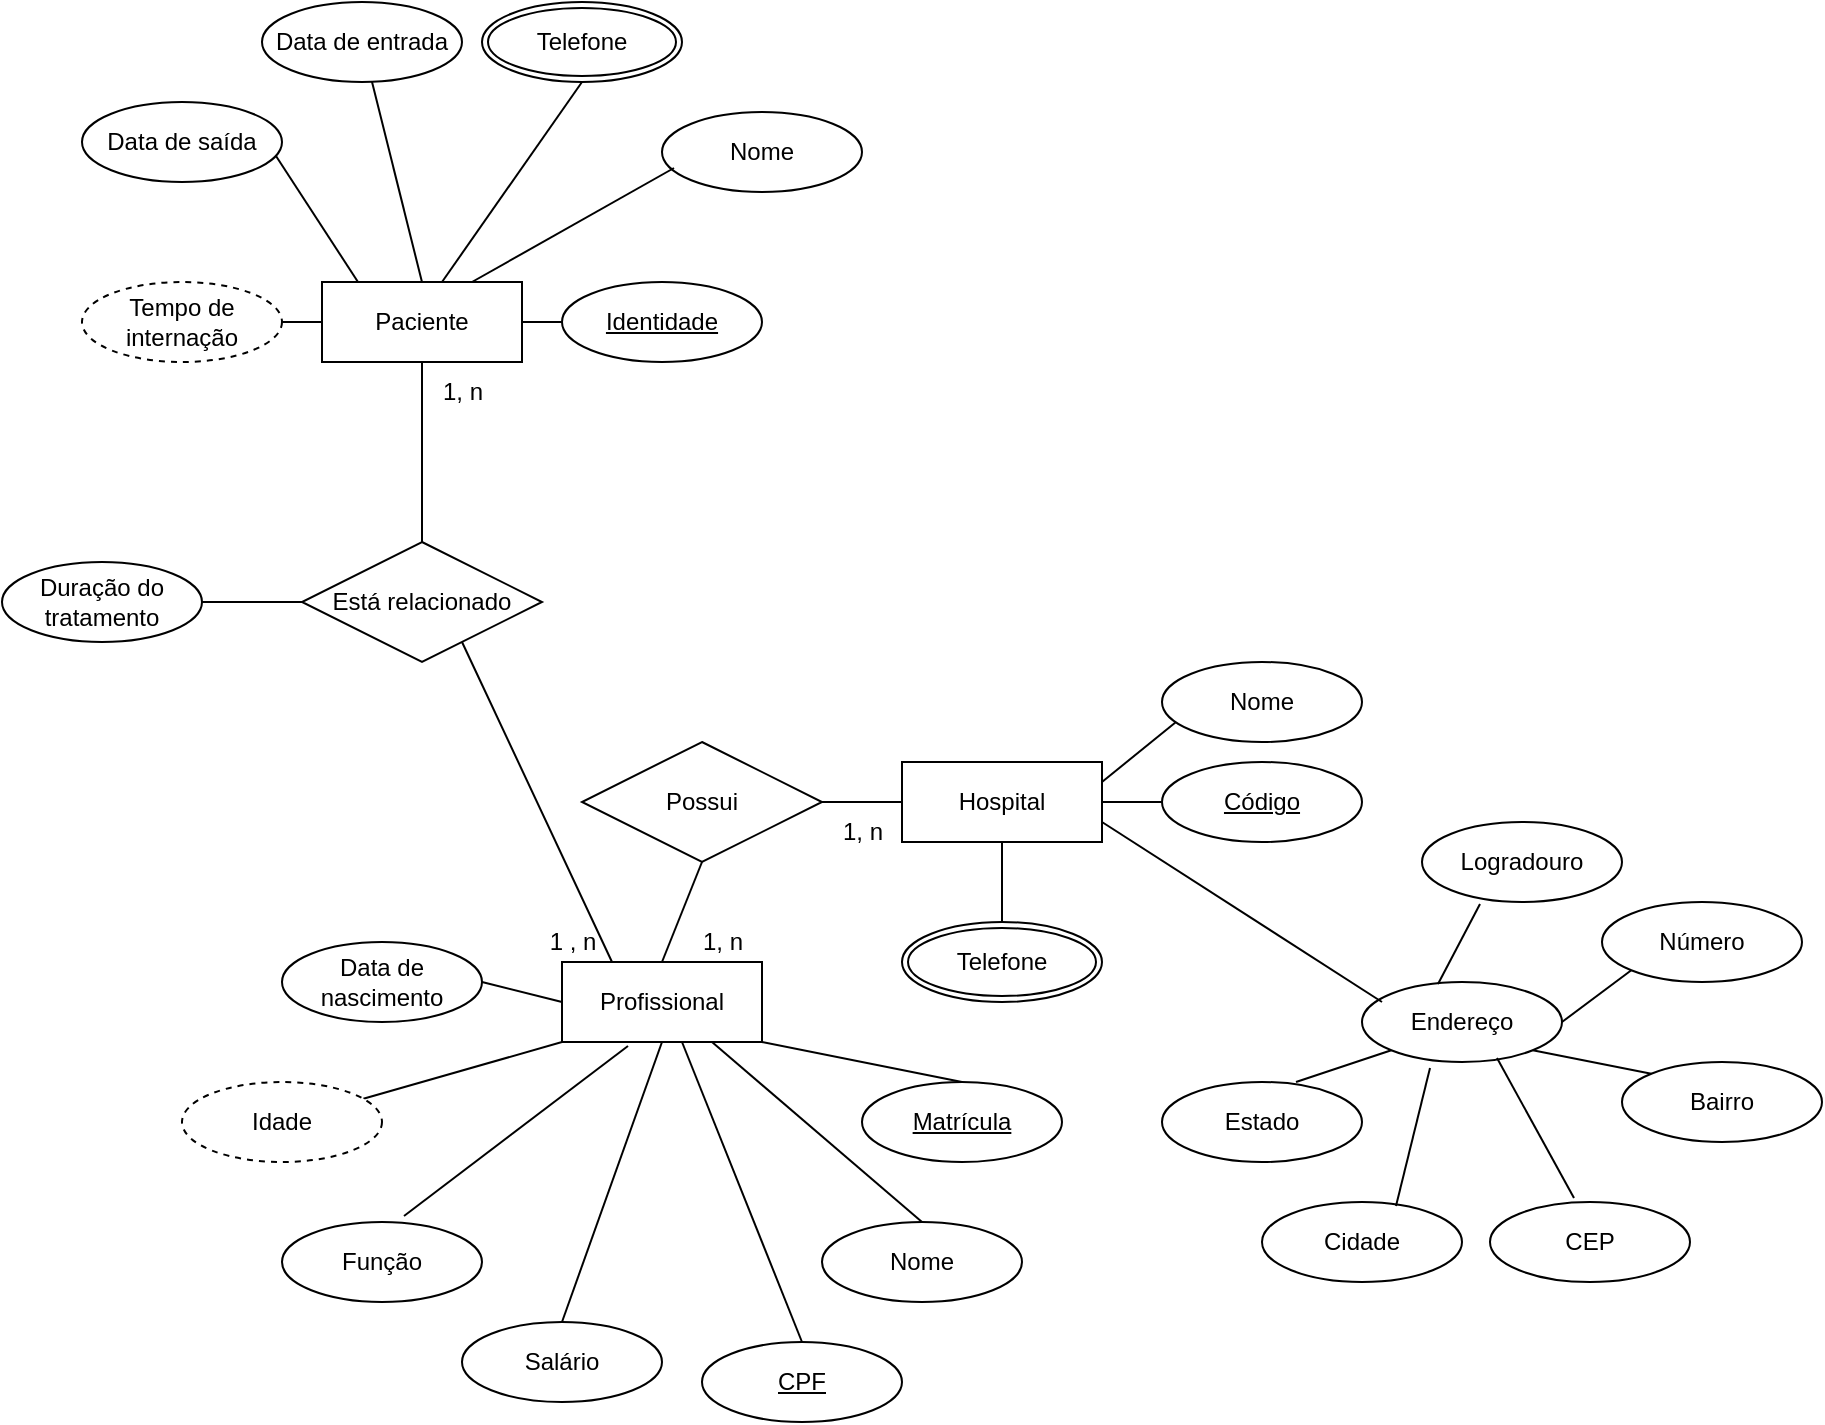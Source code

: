 <mxfile version="20.2.7" type="github"><diagram id="LnkN8WNpTEjv8Z5_dUlj" name="Página-1"><mxGraphModel dx="1655" dy="450" grid="1" gridSize="10" guides="1" tooltips="1" connect="1" arrows="1" fold="1" page="1" pageScale="1" pageWidth="827" pageHeight="1169" math="0" shadow="0"><root><mxCell id="0"/><mxCell id="1" parent="0"/><mxCell id="CDaL4sn1Px8kbKvPHDv1-1" value="Hospital" style="whiteSpace=wrap;html=1;align=center;" vertex="1" parent="1"><mxGeometry x="70" y="490" width="100" height="40" as="geometry"/></mxCell><mxCell id="CDaL4sn1Px8kbKvPHDv1-2" value="Nome" style="ellipse;whiteSpace=wrap;html=1;align=center;" vertex="1" parent="1"><mxGeometry x="200" y="440" width="100" height="40" as="geometry"/></mxCell><mxCell id="CDaL4sn1Px8kbKvPHDv1-3" value="Endereço" style="ellipse;whiteSpace=wrap;html=1;align=center;" vertex="1" parent="1"><mxGeometry x="300" y="600" width="100" height="40" as="geometry"/></mxCell><mxCell id="CDaL4sn1Px8kbKvPHDv1-5" value="Código" style="ellipse;whiteSpace=wrap;html=1;align=center;fontStyle=4;" vertex="1" parent="1"><mxGeometry x="200" y="490" width="100" height="40" as="geometry"/></mxCell><mxCell id="CDaL4sn1Px8kbKvPHDv1-6" value="" style="endArrow=none;html=1;rounded=0;entryX=0.07;entryY=0.75;entryDx=0;entryDy=0;entryPerimeter=0;exitX=1;exitY=0.25;exitDx=0;exitDy=0;" edge="1" parent="1" source="CDaL4sn1Px8kbKvPHDv1-1" target="CDaL4sn1Px8kbKvPHDv1-2"><mxGeometry relative="1" as="geometry"><mxPoint x="150" y="510" as="sourcePoint"/><mxPoint x="310" y="510" as="targetPoint"/><Array as="points"/></mxGeometry></mxCell><mxCell id="CDaL4sn1Px8kbKvPHDv1-9" value="" style="endArrow=none;html=1;rounded=0;exitX=1;exitY=0.75;exitDx=0;exitDy=0;entryX=0.1;entryY=0.25;entryDx=0;entryDy=0;entryPerimeter=0;" edge="1" parent="1" source="CDaL4sn1Px8kbKvPHDv1-1" target="CDaL4sn1Px8kbKvPHDv1-3"><mxGeometry relative="1" as="geometry"><mxPoint x="190" y="630" as="sourcePoint"/><mxPoint x="350" y="630" as="targetPoint"/></mxGeometry></mxCell><mxCell id="CDaL4sn1Px8kbKvPHDv1-12" value="Logradouro" style="ellipse;whiteSpace=wrap;html=1;align=center;" vertex="1" parent="1"><mxGeometry x="330" y="520" width="100" height="40" as="geometry"/></mxCell><mxCell id="CDaL4sn1Px8kbKvPHDv1-13" value="Número" style="ellipse;whiteSpace=wrap;html=1;align=center;" vertex="1" parent="1"><mxGeometry x="420" y="560" width="100" height="40" as="geometry"/></mxCell><mxCell id="CDaL4sn1Px8kbKvPHDv1-15" value="Bairro" style="ellipse;whiteSpace=wrap;html=1;align=center;" vertex="1" parent="1"><mxGeometry x="430" y="640" width="100" height="40" as="geometry"/></mxCell><mxCell id="CDaL4sn1Px8kbKvPHDv1-16" value="CEP" style="ellipse;whiteSpace=wrap;html=1;align=center;" vertex="1" parent="1"><mxGeometry x="364" y="710" width="100" height="40" as="geometry"/></mxCell><mxCell id="CDaL4sn1Px8kbKvPHDv1-17" value="Estado" style="ellipse;whiteSpace=wrap;html=1;align=center;" vertex="1" parent="1"><mxGeometry x="200" y="650" width="100" height="40" as="geometry"/></mxCell><mxCell id="CDaL4sn1Px8kbKvPHDv1-18" value="" style="endArrow=none;html=1;rounded=0;entryX=0.29;entryY=1.025;entryDx=0;entryDy=0;entryPerimeter=0;exitX=0.38;exitY=0.025;exitDx=0;exitDy=0;exitPerimeter=0;" edge="1" parent="1" source="CDaL4sn1Px8kbKvPHDv1-3" target="CDaL4sn1Px8kbKvPHDv1-12"><mxGeometry relative="1" as="geometry"><mxPoint x="190" y="630" as="sourcePoint"/><mxPoint x="350" y="630" as="targetPoint"/></mxGeometry></mxCell><mxCell id="CDaL4sn1Px8kbKvPHDv1-19" value="" style="endArrow=none;html=1;rounded=0;entryX=0.67;entryY=0;entryDx=0;entryDy=0;entryPerimeter=0;exitX=0;exitY=1;exitDx=0;exitDy=0;" edge="1" parent="1" source="CDaL4sn1Px8kbKvPHDv1-3" target="CDaL4sn1Px8kbKvPHDv1-17"><mxGeometry relative="1" as="geometry"><mxPoint x="360" y="640" as="sourcePoint"/><mxPoint x="265" y="630" as="targetPoint"/></mxGeometry></mxCell><mxCell id="CDaL4sn1Px8kbKvPHDv1-20" value="" style="endArrow=none;html=1;rounded=0;exitX=0.675;exitY=0.95;exitDx=0;exitDy=0;exitPerimeter=0;entryX=0.42;entryY=-0.05;entryDx=0;entryDy=0;entryPerimeter=0;" edge="1" parent="1" source="CDaL4sn1Px8kbKvPHDv1-3" target="CDaL4sn1Px8kbKvPHDv1-16"><mxGeometry relative="1" as="geometry"><mxPoint x="275" y="601" as="sourcePoint"/><mxPoint x="275" y="640" as="targetPoint"/></mxGeometry></mxCell><mxCell id="CDaL4sn1Px8kbKvPHDv1-21" value="" style="endArrow=none;html=1;rounded=0;exitX=1;exitY=1;exitDx=0;exitDy=0;entryX=0;entryY=0;entryDx=0;entryDy=0;" edge="1" parent="1" source="CDaL4sn1Px8kbKvPHDv1-3" target="CDaL4sn1Px8kbKvPHDv1-15"><mxGeometry relative="1" as="geometry"><mxPoint x="280" y="600" as="sourcePoint"/><mxPoint x="285" y="650" as="targetPoint"/><Array as="points"/></mxGeometry></mxCell><mxCell id="CDaL4sn1Px8kbKvPHDv1-22" value="" style="endArrow=none;html=1;rounded=0;exitX=1;exitY=0.5;exitDx=0;exitDy=0;entryX=0;entryY=1;entryDx=0;entryDy=0;" edge="1" parent="1" source="CDaL4sn1Px8kbKvPHDv1-3" target="CDaL4sn1Px8kbKvPHDv1-13"><mxGeometry relative="1" as="geometry"><mxPoint x="295" y="621" as="sourcePoint"/><mxPoint x="295" y="660" as="targetPoint"/></mxGeometry></mxCell><mxCell id="CDaL4sn1Px8kbKvPHDv1-24" value="Cidade" style="ellipse;whiteSpace=wrap;html=1;align=center;" vertex="1" parent="1"><mxGeometry x="250" y="710" width="100" height="40" as="geometry"/></mxCell><mxCell id="CDaL4sn1Px8kbKvPHDv1-25" value="" style="endArrow=none;html=1;rounded=0;exitX=0.34;exitY=1.075;exitDx=0;exitDy=0;exitPerimeter=0;entryX=0.67;entryY=0.05;entryDx=0;entryDy=0;entryPerimeter=0;" edge="1" parent="1" source="CDaL4sn1Px8kbKvPHDv1-3" target="CDaL4sn1Px8kbKvPHDv1-24"><mxGeometry relative="1" as="geometry"><mxPoint x="305" y="631" as="sourcePoint"/><mxPoint x="305" y="670" as="targetPoint"/></mxGeometry></mxCell><mxCell id="CDaL4sn1Px8kbKvPHDv1-28" value="Telefone" style="ellipse;shape=doubleEllipse;margin=3;whiteSpace=wrap;html=1;align=center;" vertex="1" parent="1"><mxGeometry x="70" y="570" width="100" height="40" as="geometry"/></mxCell><mxCell id="CDaL4sn1Px8kbKvPHDv1-30" value="" style="endArrow=none;html=1;rounded=0;exitX=1;exitY=0.5;exitDx=0;exitDy=0;entryX=0;entryY=0.5;entryDx=0;entryDy=0;" edge="1" parent="1" source="CDaL4sn1Px8kbKvPHDv1-1" target="CDaL4sn1Px8kbKvPHDv1-5"><mxGeometry relative="1" as="geometry"><mxPoint x="290" y="530" as="sourcePoint"/><mxPoint x="450" y="530" as="targetPoint"/></mxGeometry></mxCell><mxCell id="CDaL4sn1Px8kbKvPHDv1-37" value="Possui" style="shape=rhombus;perimeter=rhombusPerimeter;whiteSpace=wrap;html=1;align=center;" vertex="1" parent="1"><mxGeometry x="-90" y="480" width="120" height="60" as="geometry"/></mxCell><mxCell id="CDaL4sn1Px8kbKvPHDv1-38" value="" style="endArrow=none;html=1;rounded=0;exitX=1;exitY=0.5;exitDx=0;exitDy=0;entryX=0;entryY=0.5;entryDx=0;entryDy=0;" edge="1" parent="1" source="CDaL4sn1Px8kbKvPHDv1-37" target="CDaL4sn1Px8kbKvPHDv1-1"><mxGeometry relative="1" as="geometry"><mxPoint y="630" as="sourcePoint"/><mxPoint x="160" y="630" as="targetPoint"/></mxGeometry></mxCell><mxCell id="CDaL4sn1Px8kbKvPHDv1-39" value="Profissional" style="whiteSpace=wrap;html=1;align=center;" vertex="1" parent="1"><mxGeometry x="-100" y="590" width="100" height="40" as="geometry"/></mxCell><mxCell id="CDaL4sn1Px8kbKvPHDv1-40" value="" style="endArrow=none;html=1;rounded=0;exitX=0.5;exitY=1;exitDx=0;exitDy=0;entryX=0.5;entryY=0;entryDx=0;entryDy=0;" edge="1" parent="1" source="CDaL4sn1Px8kbKvPHDv1-37" target="CDaL4sn1Px8kbKvPHDv1-39"><mxGeometry relative="1" as="geometry"><mxPoint x="30" y="630" as="sourcePoint"/><mxPoint x="190" y="630" as="targetPoint"/></mxGeometry></mxCell><mxCell id="CDaL4sn1Px8kbKvPHDv1-41" value="Matrícula" style="ellipse;whiteSpace=wrap;html=1;align=center;fontStyle=4;" vertex="1" parent="1"><mxGeometry x="50" y="650" width="100" height="40" as="geometry"/></mxCell><mxCell id="CDaL4sn1Px8kbKvPHDv1-42" value="" style="endArrow=none;html=1;rounded=0;entryX=0.5;entryY=0;entryDx=0;entryDy=0;" edge="1" parent="1" target="CDaL4sn1Px8kbKvPHDv1-41"><mxGeometry relative="1" as="geometry"><mxPoint y="630" as="sourcePoint"/><mxPoint x="190" y="630" as="targetPoint"/></mxGeometry></mxCell><mxCell id="CDaL4sn1Px8kbKvPHDv1-43" value="Nome" style="ellipse;whiteSpace=wrap;html=1;align=center;" vertex="1" parent="1"><mxGeometry x="30" y="720" width="100" height="40" as="geometry"/></mxCell><mxCell id="CDaL4sn1Px8kbKvPHDv1-44" value="" style="endArrow=none;html=1;rounded=0;exitX=0.75;exitY=1;exitDx=0;exitDy=0;entryX=0.5;entryY=0;entryDx=0;entryDy=0;" edge="1" parent="1" source="CDaL4sn1Px8kbKvPHDv1-39" target="CDaL4sn1Px8kbKvPHDv1-43"><mxGeometry relative="1" as="geometry"><mxPoint x="-30" y="620" as="sourcePoint"/><mxPoint x="190" y="630" as="targetPoint"/></mxGeometry></mxCell><mxCell id="CDaL4sn1Px8kbKvPHDv1-45" value="CPF" style="ellipse;whiteSpace=wrap;html=1;align=center;fontStyle=4;" vertex="1" parent="1"><mxGeometry x="-30" y="780" width="100" height="40" as="geometry"/></mxCell><mxCell id="CDaL4sn1Px8kbKvPHDv1-46" value="" style="endArrow=none;html=1;rounded=0;entryX=0.5;entryY=0;entryDx=0;entryDy=0;" edge="1" parent="1" target="CDaL4sn1Px8kbKvPHDv1-45"><mxGeometry relative="1" as="geometry"><mxPoint x="-40" y="630" as="sourcePoint"/><mxPoint x="190" y="630" as="targetPoint"/></mxGeometry></mxCell><mxCell id="CDaL4sn1Px8kbKvPHDv1-47" value="Salário" style="ellipse;whiteSpace=wrap;html=1;align=center;" vertex="1" parent="1"><mxGeometry x="-150" y="770" width="100" height="40" as="geometry"/></mxCell><mxCell id="CDaL4sn1Px8kbKvPHDv1-48" value="" style="endArrow=none;html=1;rounded=0;exitX=0.5;exitY=1;exitDx=0;exitDy=0;entryX=0.5;entryY=0;entryDx=0;entryDy=0;" edge="1" parent="1" source="CDaL4sn1Px8kbKvPHDv1-39" target="CDaL4sn1Px8kbKvPHDv1-47"><mxGeometry relative="1" as="geometry"><mxPoint x="30" y="630" as="sourcePoint"/><mxPoint x="190" y="630" as="targetPoint"/></mxGeometry></mxCell><mxCell id="CDaL4sn1Px8kbKvPHDv1-49" value="Função" style="ellipse;whiteSpace=wrap;html=1;align=center;" vertex="1" parent="1"><mxGeometry x="-240" y="720" width="100" height="40" as="geometry"/></mxCell><mxCell id="CDaL4sn1Px8kbKvPHDv1-50" value="" style="endArrow=none;html=1;rounded=0;exitX=0.33;exitY=1.05;exitDx=0;exitDy=0;entryX=0.61;entryY=-0.075;entryDx=0;entryDy=0;entryPerimeter=0;exitPerimeter=0;" edge="1" parent="1" source="CDaL4sn1Px8kbKvPHDv1-39" target="CDaL4sn1Px8kbKvPHDv1-49"><mxGeometry relative="1" as="geometry"><mxPoint x="30" y="630" as="sourcePoint"/><mxPoint x="190" y="630" as="targetPoint"/></mxGeometry></mxCell><mxCell id="CDaL4sn1Px8kbKvPHDv1-51" value="Data de nascimento" style="ellipse;whiteSpace=wrap;html=1;align=center;" vertex="1" parent="1"><mxGeometry x="-240" y="580" width="100" height="40" as="geometry"/></mxCell><mxCell id="CDaL4sn1Px8kbKvPHDv1-53" value="" style="endArrow=none;html=1;rounded=0;exitX=1;exitY=0.5;exitDx=0;exitDy=0;entryX=0;entryY=0.5;entryDx=0;entryDy=0;" edge="1" parent="1" source="CDaL4sn1Px8kbKvPHDv1-51" target="CDaL4sn1Px8kbKvPHDv1-39"><mxGeometry relative="1" as="geometry"><mxPoint x="30" y="630" as="sourcePoint"/><mxPoint x="190" y="630" as="targetPoint"/></mxGeometry></mxCell><mxCell id="CDaL4sn1Px8kbKvPHDv1-54" value="" style="endArrow=none;html=1;rounded=0;entryX=0;entryY=1;entryDx=0;entryDy=0;" edge="1" parent="1" source="CDaL4sn1Px8kbKvPHDv1-55" target="CDaL4sn1Px8kbKvPHDv1-39"><mxGeometry relative="1" as="geometry"><mxPoint x="-190" y="670" as="sourcePoint"/><mxPoint x="190" y="630" as="targetPoint"/></mxGeometry></mxCell><mxCell id="CDaL4sn1Px8kbKvPHDv1-55" value="Idade" style="ellipse;whiteSpace=wrap;html=1;align=center;dashed=1;" vertex="1" parent="1"><mxGeometry x="-290" y="650" width="100" height="40" as="geometry"/></mxCell><mxCell id="CDaL4sn1Px8kbKvPHDv1-56" value="" style="endArrow=none;html=1;rounded=0;exitX=0.5;exitY=1;exitDx=0;exitDy=0;entryX=0.5;entryY=0;entryDx=0;entryDy=0;" edge="1" parent="1" source="CDaL4sn1Px8kbKvPHDv1-1" target="CDaL4sn1Px8kbKvPHDv1-28"><mxGeometry relative="1" as="geometry"><mxPoint x="30" y="630" as="sourcePoint"/><mxPoint x="190" y="630" as="targetPoint"/></mxGeometry></mxCell><mxCell id="CDaL4sn1Px8kbKvPHDv1-59" value="Paciente" style="whiteSpace=wrap;html=1;align=center;" vertex="1" parent="1"><mxGeometry x="-220" y="250" width="100" height="40" as="geometry"/></mxCell><mxCell id="CDaL4sn1Px8kbKvPHDv1-61" value="Identidade" style="ellipse;whiteSpace=wrap;html=1;align=center;fontStyle=4;" vertex="1" parent="1"><mxGeometry x="-100" y="250" width="100" height="40" as="geometry"/></mxCell><mxCell id="CDaL4sn1Px8kbKvPHDv1-62" value="" style="endArrow=none;html=1;rounded=0;exitX=1;exitY=0.5;exitDx=0;exitDy=0;entryX=0;entryY=0.5;entryDx=0;entryDy=0;" edge="1" parent="1" source="CDaL4sn1Px8kbKvPHDv1-59" target="CDaL4sn1Px8kbKvPHDv1-61"><mxGeometry relative="1" as="geometry"><mxPoint x="-230" y="330" as="sourcePoint"/><mxPoint x="-70" y="330" as="targetPoint"/></mxGeometry></mxCell><mxCell id="CDaL4sn1Px8kbKvPHDv1-66" value="Nome" style="ellipse;whiteSpace=wrap;html=1;align=center;" vertex="1" parent="1"><mxGeometry x="-50" y="165" width="100" height="40" as="geometry"/></mxCell><mxCell id="CDaL4sn1Px8kbKvPHDv1-67" value="" style="endArrow=none;html=1;rounded=0;entryX=0.06;entryY=0.7;entryDx=0;entryDy=0;entryPerimeter=0;exitX=0.75;exitY=0;exitDx=0;exitDy=0;" edge="1" parent="1" source="CDaL4sn1Px8kbKvPHDv1-59" target="CDaL4sn1Px8kbKvPHDv1-66"><mxGeometry relative="1" as="geometry"><mxPoint x="-120" y="240" as="sourcePoint"/><mxPoint x="-70" y="330" as="targetPoint"/></mxGeometry></mxCell><mxCell id="CDaL4sn1Px8kbKvPHDv1-69" value="Telefone" style="ellipse;shape=doubleEllipse;margin=3;whiteSpace=wrap;html=1;align=center;" vertex="1" parent="1"><mxGeometry x="-140" y="110" width="100" height="40" as="geometry"/></mxCell><mxCell id="CDaL4sn1Px8kbKvPHDv1-70" value="" style="endArrow=none;html=1;rounded=0;entryX=0.6;entryY=0;entryDx=0;entryDy=0;entryPerimeter=0;exitX=0.5;exitY=1;exitDx=0;exitDy=0;" edge="1" parent="1" source="CDaL4sn1Px8kbKvPHDv1-69" target="CDaL4sn1Px8kbKvPHDv1-59"><mxGeometry relative="1" as="geometry"><mxPoint x="-80" y="160" as="sourcePoint"/><mxPoint x="-70" y="330" as="targetPoint"/></mxGeometry></mxCell><mxCell id="CDaL4sn1Px8kbKvPHDv1-71" value="Data de entrada" style="ellipse;whiteSpace=wrap;html=1;align=center;" vertex="1" parent="1"><mxGeometry x="-250" y="110" width="100" height="40" as="geometry"/></mxCell><mxCell id="CDaL4sn1Px8kbKvPHDv1-72" value="" style="endArrow=none;html=1;rounded=0;entryX=0.5;entryY=0;entryDx=0;entryDy=0;" edge="1" parent="1" source="CDaL4sn1Px8kbKvPHDv1-71" target="CDaL4sn1Px8kbKvPHDv1-59"><mxGeometry relative="1" as="geometry"><mxPoint x="-190" y="150" as="sourcePoint"/><mxPoint x="-70" y="330" as="targetPoint"/></mxGeometry></mxCell><mxCell id="CDaL4sn1Px8kbKvPHDv1-73" value="Data de saída" style="ellipse;whiteSpace=wrap;html=1;align=center;" vertex="1" parent="1"><mxGeometry x="-340" y="160" width="100" height="40" as="geometry"/></mxCell><mxCell id="CDaL4sn1Px8kbKvPHDv1-75" value="Tempo de internação" style="ellipse;whiteSpace=wrap;html=1;align=center;dashed=1;" vertex="1" parent="1"><mxGeometry x="-340" y="250" width="100" height="40" as="geometry"/></mxCell><mxCell id="CDaL4sn1Px8kbKvPHDv1-76" value="" style="endArrow=none;html=1;rounded=0;exitX=0.97;exitY=0.675;exitDx=0;exitDy=0;exitPerimeter=0;entryX=0.18;entryY=0;entryDx=0;entryDy=0;entryPerimeter=0;" edge="1" parent="1" source="CDaL4sn1Px8kbKvPHDv1-73" target="CDaL4sn1Px8kbKvPHDv1-59"><mxGeometry relative="1" as="geometry"><mxPoint x="-230" y="320" as="sourcePoint"/><mxPoint x="-70" y="320" as="targetPoint"/></mxGeometry></mxCell><mxCell id="CDaL4sn1Px8kbKvPHDv1-77" value="" style="endArrow=none;html=1;rounded=0;exitX=1;exitY=0.5;exitDx=0;exitDy=0;entryX=0;entryY=0.5;entryDx=0;entryDy=0;" edge="1" parent="1" source="CDaL4sn1Px8kbKvPHDv1-75" target="CDaL4sn1Px8kbKvPHDv1-59"><mxGeometry relative="1" as="geometry"><mxPoint x="-230" y="320" as="sourcePoint"/><mxPoint x="-70" y="320" as="targetPoint"/></mxGeometry></mxCell><mxCell id="CDaL4sn1Px8kbKvPHDv1-78" value="Está relacionado" style="shape=rhombus;perimeter=rhombusPerimeter;whiteSpace=wrap;html=1;align=center;" vertex="1" parent="1"><mxGeometry x="-230" y="380" width="120" height="60" as="geometry"/></mxCell><mxCell id="CDaL4sn1Px8kbKvPHDv1-79" value="" style="endArrow=none;html=1;rounded=0;entryX=0.25;entryY=0;entryDx=0;entryDy=0;" edge="1" parent="1" target="CDaL4sn1Px8kbKvPHDv1-39"><mxGeometry relative="1" as="geometry"><mxPoint x="-150" y="430" as="sourcePoint"/><mxPoint x="190" y="520" as="targetPoint"/></mxGeometry></mxCell><mxCell id="CDaL4sn1Px8kbKvPHDv1-80" value="" style="endArrow=none;html=1;rounded=0;entryX=0.5;entryY=1;entryDx=0;entryDy=0;" edge="1" parent="1" target="CDaL4sn1Px8kbKvPHDv1-59"><mxGeometry relative="1" as="geometry"><mxPoint x="-170" y="380" as="sourcePoint"/><mxPoint x="190" y="420" as="targetPoint"/></mxGeometry></mxCell><mxCell id="CDaL4sn1Px8kbKvPHDv1-81" value="1 , n" style="text;html=1;align=center;verticalAlign=middle;resizable=0;points=[];autosize=1;strokeColor=none;fillColor=none;" vertex="1" parent="1"><mxGeometry x="-120" y="565" width="50" height="30" as="geometry"/></mxCell><mxCell id="CDaL4sn1Px8kbKvPHDv1-82" value="1, n" style="text;html=1;align=center;verticalAlign=middle;resizable=0;points=[];autosize=1;strokeColor=none;fillColor=none;" vertex="1" parent="1"><mxGeometry x="-170" y="290" width="40" height="30" as="geometry"/></mxCell><mxCell id="CDaL4sn1Px8kbKvPHDv1-85" value="Duração do tratamento" style="ellipse;whiteSpace=wrap;html=1;align=center;" vertex="1" parent="1"><mxGeometry x="-380" y="390" width="100" height="40" as="geometry"/></mxCell><mxCell id="CDaL4sn1Px8kbKvPHDv1-86" value="" style="endArrow=none;html=1;rounded=0;exitX=1;exitY=0.5;exitDx=0;exitDy=0;entryX=0;entryY=0.5;entryDx=0;entryDy=0;" edge="1" parent="1" source="CDaL4sn1Px8kbKvPHDv1-85" target="CDaL4sn1Px8kbKvPHDv1-78"><mxGeometry relative="1" as="geometry"><mxPoint x="-100" y="520" as="sourcePoint"/><mxPoint x="60" y="520" as="targetPoint"/></mxGeometry></mxCell><mxCell id="CDaL4sn1Px8kbKvPHDv1-87" value="1, n" style="text;html=1;align=center;verticalAlign=middle;resizable=0;points=[];autosize=1;strokeColor=none;fillColor=none;" vertex="1" parent="1"><mxGeometry x="30" y="510" width="40" height="30" as="geometry"/></mxCell><mxCell id="CDaL4sn1Px8kbKvPHDv1-88" value="1, n" style="text;html=1;align=center;verticalAlign=middle;resizable=0;points=[];autosize=1;strokeColor=none;fillColor=none;" vertex="1" parent="1"><mxGeometry x="-40" y="565" width="40" height="30" as="geometry"/></mxCell></root></mxGraphModel></diagram></mxfile>